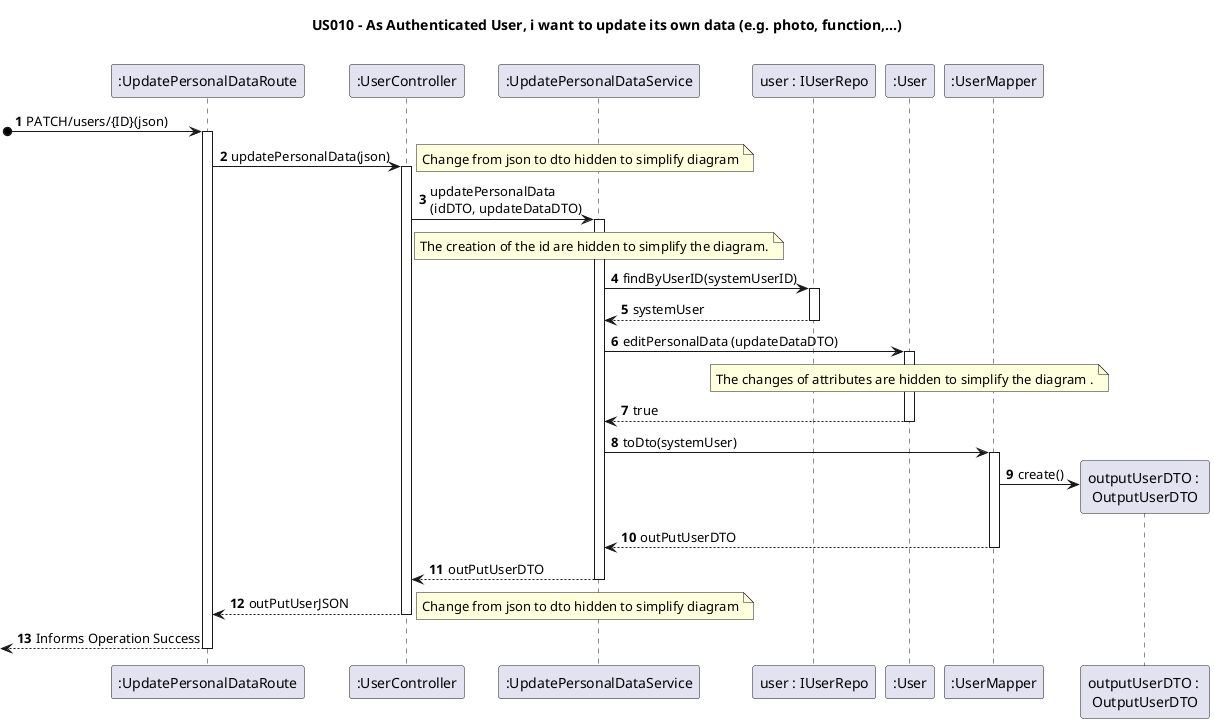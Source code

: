 @startuml
title US010 - As Authenticated User, i want to update its own data (e.g. photo, function,...)

autoactivate on
autonumber

participant ":UpdatePersonalDataRoute" as route
participant ":UserController" as Ctrl
participant ":UpdatePersonalDataService" as service
participant "user : IUserRepo" as iRepo
participant ":User" as systemUser
participant ":UserMapper" as mapper
participant "outputUserDTO : \nOutputUserDTO" as outPutDTO

[o-> route: PATCH/users/{ID}(json)

route -> Ctrl: updatePersonalData(json)

note right
Change from json to dto hidden to simplify diagram
end note

Ctrl -> service: updatePersonalData\n(idDTO, updateDataDTO)
note over service : The creation of the id are hidden to simplify the diagram.
'note right
'All the following objects were created with factories, but the process is hidden in SD to simplify
'end note

service -> iRepo: findByUserID(systemUserID)
iRepo --> service: systemUser

service -> systemUser: editPersonalData (updateDataDTO)

note over systemUser : The changes of attributes are hidden to simplify the diagram .

systemUser --> service: true

service -> mapper: toDto(systemUser)
mapper -> outPutDTO**: create()
mapper --> service: outPutUserDTO
service --> Ctrl: outPutUserDTO
Ctrl --> route: outPutUserJSON
note right
Change from json to dto hidden to simplify diagram
end note
[<--route : Informs Operation Success


@enduml
